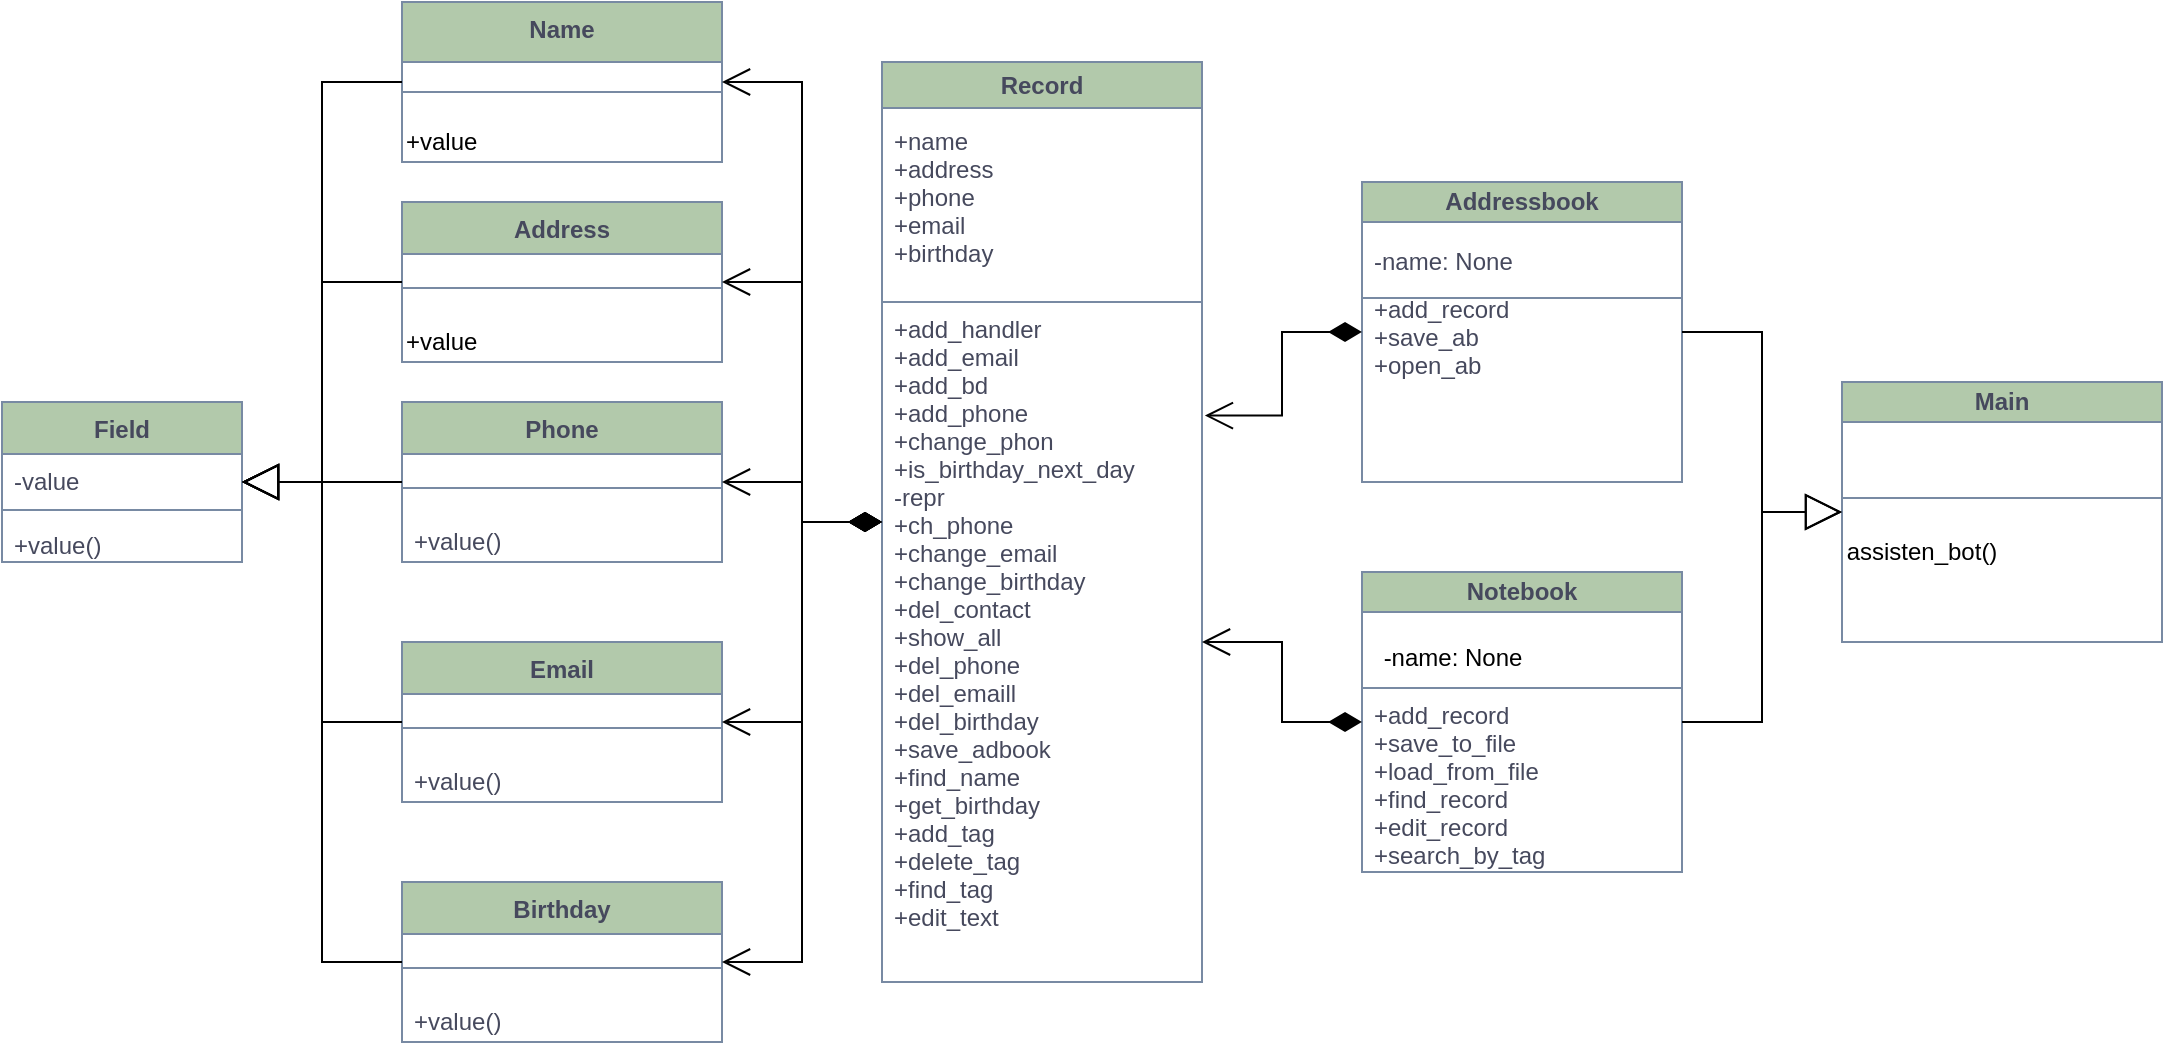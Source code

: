 <mxfile version="21.8.1" type="device">
  <diagram id="C5RBs43oDa-KdzZeNtuy" name="Page-1">
    <mxGraphModel dx="1500" dy="809" grid="1" gridSize="10" guides="1" tooltips="1" connect="1" arrows="1" fold="1" page="1" pageScale="1" pageWidth="827" pageHeight="1169" math="0" shadow="0">
      <root>
        <mxCell id="WIyWlLk6GJQsqaUBKTNV-0" />
        <mxCell id="WIyWlLk6GJQsqaUBKTNV-1" parent="WIyWlLk6GJQsqaUBKTNV-0" />
        <mxCell id="zkfFHV4jXpPFQw0GAbJ--0" value="Field" style="swimlane;fontStyle=1;align=center;verticalAlign=top;childLayout=stackLayout;horizontal=1;startSize=26;horizontalStack=0;resizeParent=1;resizeLast=0;collapsible=1;marginBottom=0;rounded=0;shadow=0;strokeWidth=1;labelBackgroundColor=none;fillColor=#B2C9AB;strokeColor=#788AA3;fontColor=#46495D;" parent="WIyWlLk6GJQsqaUBKTNV-1" vertex="1">
          <mxGeometry y="280" width="120" height="80" as="geometry">
            <mxRectangle x="230" y="140" width="160" height="26" as="alternateBounds" />
          </mxGeometry>
        </mxCell>
        <mxCell id="zkfFHV4jXpPFQw0GAbJ--1" value="-value" style="text;align=left;verticalAlign=top;spacingLeft=4;spacingRight=4;overflow=hidden;rotatable=0;points=[[0,0.5],[1,0.5]];portConstraint=eastwest;labelBackgroundColor=none;fontColor=#46495D;" parent="zkfFHV4jXpPFQw0GAbJ--0" vertex="1">
          <mxGeometry y="26" width="120" height="24" as="geometry" />
        </mxCell>
        <mxCell id="zkfFHV4jXpPFQw0GAbJ--4" value="" style="line;html=1;strokeWidth=1;align=left;verticalAlign=middle;spacingTop=-1;spacingLeft=3;spacingRight=3;rotatable=0;labelPosition=right;points=[];portConstraint=eastwest;labelBackgroundColor=none;fillColor=#B2C9AB;strokeColor=#788AA3;fontColor=#46495D;" parent="zkfFHV4jXpPFQw0GAbJ--0" vertex="1">
          <mxGeometry y="50" width="120" height="8" as="geometry" />
        </mxCell>
        <mxCell id="zkfFHV4jXpPFQw0GAbJ--5" value="+value()" style="text;align=left;verticalAlign=top;spacingLeft=4;spacingRight=4;overflow=hidden;rotatable=0;points=[[0,0.5],[1,0.5]];portConstraint=eastwest;labelBackgroundColor=none;fontColor=#46495D;" parent="zkfFHV4jXpPFQw0GAbJ--0" vertex="1">
          <mxGeometry y="58" width="120" height="20" as="geometry" />
        </mxCell>
        <mxCell id="udjunEwpIEM6QmHkknZA-27" value="Record" style="swimlane;whiteSpace=wrap;html=1;labelBackgroundColor=none;fillColor=#B2C9AB;strokeColor=#788AA3;fontColor=#46495D;" parent="WIyWlLk6GJQsqaUBKTNV-1" vertex="1">
          <mxGeometry x="440" y="110" width="160" height="460" as="geometry" />
        </mxCell>
        <mxCell id="udjunEwpIEM6QmHkknZA-32" value="+name&#xa;+address&#xa;+phone&#xa;+email&#xa;+birthday" style="text;align=left;verticalAlign=top;spacingLeft=4;spacingRight=4;overflow=hidden;rotatable=0;points=[[0,0.5],[1,0.5]];portConstraint=eastwest;labelBackgroundColor=none;fontColor=#46495D;" parent="udjunEwpIEM6QmHkknZA-27" vertex="1">
          <mxGeometry y="26" width="160" height="84" as="geometry" />
        </mxCell>
        <mxCell id="udjunEwpIEM6QmHkknZA-34" value="+add_handler&#xa;+add_email&#xa;+add_bd&#xa;+add_phone&#xa;+change_phon&#xa;+is_birthday_next_day&#xa;-repr&#xa;+ch_phone&#xa;+change_email&#xa;+change_birthday&#xa;+del_contact&#xa;+show_all&#xa;+del_phone&#xa;+del_emaill&#xa;+del_birthday&#xa;+save_adbook&#xa;+find_name&#xa;+get_birthday&#xa;+add_tag&#xa;+delete_tag&#xa;+find_tag&#xa;+edit_text" style="text;align=left;verticalAlign=top;spacingLeft=4;spacingRight=4;overflow=hidden;rotatable=0;points=[[0,0.5],[1,0.5]];portConstraint=eastwest;labelBackgroundColor=none;fontColor=#46495D;" parent="udjunEwpIEM6QmHkknZA-27" vertex="1">
          <mxGeometry y="120" width="160" height="340" as="geometry" />
        </mxCell>
        <mxCell id="udjunEwpIEM6QmHkknZA-33" value="" style="endArrow=none;html=1;rounded=0;labelBackgroundColor=none;fontColor=default;strokeColor=#788AA3;" parent="udjunEwpIEM6QmHkknZA-27" edge="1">
          <mxGeometry width="50" height="50" relative="1" as="geometry">
            <mxPoint y="120" as="sourcePoint" />
            <mxPoint x="160" y="120" as="targetPoint" />
          </mxGeometry>
        </mxCell>
        <mxCell id="udjunEwpIEM6QmHkknZA-35" value="Addressbook" style="swimlane;whiteSpace=wrap;html=1;startSize=20;labelBackgroundColor=none;fillColor=#B2C9AB;strokeColor=#788AA3;fontColor=#46495D;" parent="WIyWlLk6GJQsqaUBKTNV-1" vertex="1">
          <mxGeometry x="680" y="170" width="160" height="150" as="geometry" />
        </mxCell>
        <mxCell id="udjunEwpIEM6QmHkknZA-36" value="-name: None&#xa;" style="text;align=left;verticalAlign=top;spacingLeft=4;spacingRight=4;overflow=hidden;rotatable=0;points=[[0,0.5],[1,0.5]];portConstraint=eastwest;labelBackgroundColor=none;fontColor=#46495D;" parent="udjunEwpIEM6QmHkknZA-35" vertex="1">
          <mxGeometry y="26" width="160" height="24" as="geometry" />
        </mxCell>
        <mxCell id="udjunEwpIEM6QmHkknZA-40" value="" style="endArrow=none;html=1;rounded=0;labelBackgroundColor=none;fontColor=default;strokeColor=#788AA3;" parent="udjunEwpIEM6QmHkknZA-35" source="udjunEwpIEM6QmHkknZA-37" edge="1">
          <mxGeometry width="50" height="50" relative="1" as="geometry">
            <mxPoint y="60" as="sourcePoint" />
            <mxPoint x="160" y="60" as="targetPoint" />
          </mxGeometry>
        </mxCell>
        <mxCell id="udjunEwpIEM6QmHkknZA-37" value="+add_record&#xa;+save_ab&#xa;+open_ab" style="text;align=left;verticalAlign=top;spacingLeft=4;spacingRight=4;overflow=hidden;rotatable=0;points=[[0,0.5],[1,0.5]];portConstraint=eastwest;labelBackgroundColor=none;fontColor=#46495D;" parent="udjunEwpIEM6QmHkknZA-35" vertex="1">
          <mxGeometry y="50" width="160" height="50" as="geometry" />
        </mxCell>
        <mxCell id="udjunEwpIEM6QmHkknZA-57" value="" style="endArrow=none;html=1;rounded=0;labelBackgroundColor=none;fontColor=default;strokeColor=#788AA3;" parent="udjunEwpIEM6QmHkknZA-35" edge="1">
          <mxGeometry width="50" height="50" relative="1" as="geometry">
            <mxPoint y="58" as="sourcePoint" />
            <mxPoint x="160" y="58" as="targetPoint" />
          </mxGeometry>
        </mxCell>
        <mxCell id="udjunEwpIEM6QmHkknZA-59" value="Phone" style="swimlane;fontStyle=1;align=center;verticalAlign=top;childLayout=stackLayout;horizontal=1;startSize=26;horizontalStack=0;resizeParent=1;resizeParentMax=0;resizeLast=0;collapsible=1;marginBottom=0;whiteSpace=wrap;html=1;labelBackgroundColor=none;fillColor=#B2C9AB;strokeColor=#788AA3;fontColor=#46495D;" parent="WIyWlLk6GJQsqaUBKTNV-1" vertex="1">
          <mxGeometry x="200" y="280" width="160" height="80" as="geometry">
            <mxRectangle x="200" y="280" width="80" height="30" as="alternateBounds" />
          </mxGeometry>
        </mxCell>
        <mxCell id="udjunEwpIEM6QmHkknZA-61" value="" style="line;strokeWidth=1;fillColor=none;align=left;verticalAlign=middle;spacingTop=-1;spacingLeft=3;spacingRight=3;rotatable=0;labelPosition=right;points=[];portConstraint=eastwest;labelBackgroundColor=none;strokeColor=#788AA3;fontColor=#46495D;" parent="udjunEwpIEM6QmHkknZA-59" vertex="1">
          <mxGeometry y="26" width="160" height="34" as="geometry" />
        </mxCell>
        <mxCell id="udjunEwpIEM6QmHkknZA-62" value="+value()" style="text;strokeColor=none;fillColor=none;align=left;verticalAlign=middle;spacingLeft=4;spacingRight=4;overflow=hidden;rotatable=0;points=[[0,0.5],[1,0.5]];portConstraint=eastwest;whiteSpace=wrap;html=1;labelBackgroundColor=none;fontColor=#46495D;" parent="udjunEwpIEM6QmHkknZA-59" vertex="1">
          <mxGeometry y="60" width="160" height="20" as="geometry" />
        </mxCell>
        <mxCell id="udjunEwpIEM6QmHkknZA-63" value="Name" style="swimlane;fontStyle=1;align=center;verticalAlign=top;childLayout=stackLayout;horizontal=1;startSize=30;horizontalStack=0;resizeParent=1;resizeParentMax=0;resizeLast=0;collapsible=1;marginBottom=0;whiteSpace=wrap;html=1;labelBackgroundColor=none;fillColor=#B2C9AB;strokeColor=#788AA3;fontColor=#46495D;" parent="WIyWlLk6GJQsqaUBKTNV-1" vertex="1">
          <mxGeometry x="200" y="80" width="160" height="80" as="geometry">
            <mxRectangle x="200" y="80" width="70" height="30" as="alternateBounds" />
          </mxGeometry>
        </mxCell>
        <mxCell id="udjunEwpIEM6QmHkknZA-64" value="" style="line;strokeWidth=1;fillColor=none;align=left;verticalAlign=middle;spacingTop=-1;spacingLeft=3;spacingRight=3;rotatable=0;labelPosition=right;points=[];portConstraint=eastwest;labelBackgroundColor=none;strokeColor=#788AA3;fontColor=#46495D;" parent="udjunEwpIEM6QmHkknZA-63" vertex="1">
          <mxGeometry y="30" width="160" height="30" as="geometry" />
        </mxCell>
        <mxCell id="UkalB_5gTO4nYqThy7-P-4" value="+value&lt;br&gt;" style="text;whiteSpace=wrap;verticalAlign=middle;labelBackgroundColor=none;fontColor=default;html=1;horizontal=1;" vertex="1" parent="udjunEwpIEM6QmHkknZA-63">
          <mxGeometry y="60" width="160" height="20" as="geometry" />
        </mxCell>
        <mxCell id="udjunEwpIEM6QmHkknZA-66" value="Address" style="swimlane;fontStyle=1;align=center;verticalAlign=top;childLayout=stackLayout;horizontal=1;startSize=26;horizontalStack=0;resizeParent=1;resizeParentMax=0;resizeLast=0;collapsible=1;marginBottom=0;whiteSpace=wrap;html=1;labelBackgroundColor=none;fillColor=#B2C9AB;strokeColor=#788AA3;fontColor=#46495D;" parent="WIyWlLk6GJQsqaUBKTNV-1" vertex="1">
          <mxGeometry x="200" y="180" width="160" height="80" as="geometry">
            <mxRectangle x="200" y="180" width="90" height="30" as="alternateBounds" />
          </mxGeometry>
        </mxCell>
        <mxCell id="udjunEwpIEM6QmHkknZA-67" value="" style="line;strokeWidth=1;fillColor=none;align=left;verticalAlign=middle;spacingTop=-1;spacingLeft=3;spacingRight=3;rotatable=0;labelPosition=right;points=[];portConstraint=eastwest;labelBackgroundColor=none;strokeColor=#788AA3;fontColor=#46495D;" parent="udjunEwpIEM6QmHkknZA-66" vertex="1">
          <mxGeometry y="26" width="160" height="34" as="geometry" />
        </mxCell>
        <mxCell id="UkalB_5gTO4nYqThy7-P-13" value="+value&lt;br&gt;" style="text;whiteSpace=wrap;verticalAlign=middle;labelBackgroundColor=none;fontColor=default;html=1;horizontal=1;" vertex="1" parent="udjunEwpIEM6QmHkknZA-66">
          <mxGeometry y="60" width="160" height="20" as="geometry" />
        </mxCell>
        <mxCell id="udjunEwpIEM6QmHkknZA-74" value="Email" style="swimlane;fontStyle=1;align=center;verticalAlign=top;childLayout=stackLayout;horizontal=1;startSize=26;horizontalStack=0;resizeParent=1;resizeParentMax=0;resizeLast=0;collapsible=1;marginBottom=0;whiteSpace=wrap;html=1;labelBackgroundColor=none;fillColor=#B2C9AB;strokeColor=#788AA3;fontColor=#46495D;" parent="WIyWlLk6GJQsqaUBKTNV-1" vertex="1">
          <mxGeometry x="200" y="400" width="160" height="80" as="geometry">
            <mxRectangle x="200" y="400" width="70" height="30" as="alternateBounds" />
          </mxGeometry>
        </mxCell>
        <mxCell id="udjunEwpIEM6QmHkknZA-75" value="" style="line;strokeWidth=1;fillColor=none;align=left;verticalAlign=middle;spacingTop=-1;spacingLeft=3;spacingRight=3;rotatable=0;labelPosition=right;points=[];portConstraint=eastwest;labelBackgroundColor=none;strokeColor=#788AA3;fontColor=#46495D;" parent="udjunEwpIEM6QmHkknZA-74" vertex="1">
          <mxGeometry y="26" width="160" height="34" as="geometry" />
        </mxCell>
        <mxCell id="udjunEwpIEM6QmHkknZA-76" value="+value()" style="text;strokeColor=none;fillColor=none;align=left;verticalAlign=middle;spacingLeft=4;spacingRight=4;overflow=hidden;rotatable=0;points=[[0,0.5],[1,0.5]];portConstraint=eastwest;whiteSpace=wrap;html=1;labelBackgroundColor=none;fontColor=#46495D;" parent="udjunEwpIEM6QmHkknZA-74" vertex="1">
          <mxGeometry y="60" width="160" height="20" as="geometry" />
        </mxCell>
        <mxCell id="udjunEwpIEM6QmHkknZA-77" value="Birthday" style="swimlane;fontStyle=1;align=center;verticalAlign=top;childLayout=stackLayout;horizontal=1;startSize=26;horizontalStack=0;resizeParent=1;resizeParentMax=0;resizeLast=0;collapsible=1;marginBottom=0;whiteSpace=wrap;html=1;labelBackgroundColor=none;fillColor=#B2C9AB;strokeColor=#788AA3;fontColor=#46495D;" parent="WIyWlLk6GJQsqaUBKTNV-1" vertex="1">
          <mxGeometry x="200" y="520" width="160" height="80" as="geometry">
            <mxRectangle x="200" y="520" width="90" height="30" as="alternateBounds" />
          </mxGeometry>
        </mxCell>
        <mxCell id="udjunEwpIEM6QmHkknZA-78" value="" style="line;strokeWidth=1;fillColor=none;align=left;verticalAlign=middle;spacingTop=-1;spacingLeft=3;spacingRight=3;rotatable=0;labelPosition=right;points=[];portConstraint=eastwest;labelBackgroundColor=none;strokeColor=#788AA3;fontColor=#46495D;" parent="udjunEwpIEM6QmHkknZA-77" vertex="1">
          <mxGeometry y="26" width="160" height="34" as="geometry" />
        </mxCell>
        <mxCell id="udjunEwpIEM6QmHkknZA-79" value="+value()" style="text;strokeColor=none;fillColor=none;align=left;verticalAlign=middle;spacingLeft=4;spacingRight=4;overflow=hidden;rotatable=0;points=[[0,0.5],[1,0.5]];portConstraint=eastwest;whiteSpace=wrap;html=1;labelBackgroundColor=none;fontColor=#46495D;" parent="udjunEwpIEM6QmHkknZA-77" vertex="1">
          <mxGeometry y="60" width="160" height="20" as="geometry" />
        </mxCell>
        <mxCell id="udjunEwpIEM6QmHkknZA-86" value="Notebook" style="swimlane;whiteSpace=wrap;html=1;startSize=20;labelBackgroundColor=none;fillColor=#B2C9AB;strokeColor=#788AA3;fontColor=#46495D;" parent="WIyWlLk6GJQsqaUBKTNV-1" vertex="1">
          <mxGeometry x="680" y="365" width="160" height="150" as="geometry" />
        </mxCell>
        <mxCell id="udjunEwpIEM6QmHkknZA-88" value="" style="endArrow=none;html=1;rounded=0;labelBackgroundColor=none;fontColor=default;strokeColor=#788AA3;" parent="udjunEwpIEM6QmHkknZA-86" edge="1">
          <mxGeometry width="50" height="50" relative="1" as="geometry">
            <mxPoint x="160" y="60.0" as="sourcePoint" />
            <mxPoint x="160" y="60" as="targetPoint" />
          </mxGeometry>
        </mxCell>
        <mxCell id="udjunEwpIEM6QmHkknZA-90" value="" style="endArrow=none;html=1;rounded=0;labelBackgroundColor=none;fontColor=default;strokeColor=#788AA3;" parent="udjunEwpIEM6QmHkknZA-86" edge="1">
          <mxGeometry width="50" height="50" relative="1" as="geometry">
            <mxPoint y="58" as="sourcePoint" />
            <mxPoint x="160" y="58" as="targetPoint" />
          </mxGeometry>
        </mxCell>
        <mxCell id="UkalB_5gTO4nYqThy7-P-27" value="-name: None&lt;br&gt;" style="text;html=1;align=center;verticalAlign=middle;resizable=0;points=[];autosize=1;strokeColor=none;fillColor=none;" vertex="1" parent="udjunEwpIEM6QmHkknZA-86">
          <mxGeometry y="28" width="90" height="30" as="geometry" />
        </mxCell>
        <mxCell id="UkalB_5gTO4nYqThy7-P-31" value="+add_record&#xa;+save_to_file&#xa;+load_from_file&#xa;+find_record&#xa;+edit_record&#xa;+search_by_tag" style="text;align=left;verticalAlign=top;spacingLeft=4;spacingRight=4;overflow=hidden;rotatable=0;points=[[0,0.5],[1,0.5]];portConstraint=eastwest;labelBackgroundColor=none;fontColor=#46495D;" vertex="1" parent="udjunEwpIEM6QmHkknZA-86">
          <mxGeometry y="58" width="160" height="102" as="geometry" />
        </mxCell>
        <mxCell id="udjunEwpIEM6QmHkknZA-91" value="Main" style="swimlane;whiteSpace=wrap;html=1;startSize=20;labelBackgroundColor=none;fillColor=#B2C9AB;strokeColor=#788AA3;fontColor=#46495D;" parent="WIyWlLk6GJQsqaUBKTNV-1" vertex="1">
          <mxGeometry x="920" y="270" width="160" height="130" as="geometry" />
        </mxCell>
        <mxCell id="udjunEwpIEM6QmHkknZA-92" value="" style="endArrow=none;html=1;rounded=0;labelBackgroundColor=none;fontColor=default;strokeColor=#788AA3;" parent="udjunEwpIEM6QmHkknZA-91" edge="1">
          <mxGeometry width="50" height="50" relative="1" as="geometry">
            <mxPoint x="160" y="60.0" as="sourcePoint" />
            <mxPoint x="160" y="60" as="targetPoint" />
          </mxGeometry>
        </mxCell>
        <mxCell id="udjunEwpIEM6QmHkknZA-93" value="" style="endArrow=none;html=1;rounded=0;labelBackgroundColor=none;fontColor=default;strokeColor=#788AA3;" parent="udjunEwpIEM6QmHkknZA-91" edge="1">
          <mxGeometry width="50" height="50" relative="1" as="geometry">
            <mxPoint y="58" as="sourcePoint" />
            <mxPoint x="160" y="58" as="targetPoint" />
          </mxGeometry>
        </mxCell>
        <mxCell id="UkalB_5gTO4nYqThy7-P-2" value="assisten_bot()" style="text;strokeColor=none;align=center;fillColor=none;html=1;verticalAlign=middle;whiteSpace=wrap;rounded=0;" vertex="1" parent="udjunEwpIEM6QmHkknZA-91">
          <mxGeometry x="10" y="70" width="60" height="30" as="geometry" />
        </mxCell>
        <mxCell id="UkalB_5gTO4nYqThy7-P-16" value="" style="endArrow=block;endSize=16;endFill=0;html=1;rounded=0;" edge="1" parent="WIyWlLk6GJQsqaUBKTNV-1" source="udjunEwpIEM6QmHkknZA-59" target="zkfFHV4jXpPFQw0GAbJ--0">
          <mxGeometry width="160" relative="1" as="geometry">
            <mxPoint x="330" y="360" as="sourcePoint" />
            <mxPoint x="490" y="360" as="targetPoint" />
            <Array as="points">
              <mxPoint x="160" y="320" />
            </Array>
          </mxGeometry>
        </mxCell>
        <mxCell id="UkalB_5gTO4nYqThy7-P-17" value="" style="endArrow=block;endSize=16;endFill=0;html=1;rounded=0;" edge="1" parent="WIyWlLk6GJQsqaUBKTNV-1" source="udjunEwpIEM6QmHkknZA-66" target="zkfFHV4jXpPFQw0GAbJ--0">
          <mxGeometry width="160" relative="1" as="geometry">
            <mxPoint x="190" y="260" as="sourcePoint" />
            <mxPoint x="350" y="260" as="targetPoint" />
            <Array as="points">
              <mxPoint x="160" y="220" />
              <mxPoint x="160" y="320" />
            </Array>
          </mxGeometry>
        </mxCell>
        <mxCell id="UkalB_5gTO4nYqThy7-P-18" value="" style="endArrow=block;endSize=16;endFill=0;html=1;rounded=0;" edge="1" parent="WIyWlLk6GJQsqaUBKTNV-1" source="udjunEwpIEM6QmHkknZA-74" target="zkfFHV4jXpPFQw0GAbJ--0">
          <mxGeometry width="160" relative="1" as="geometry">
            <mxPoint x="190" y="310" as="sourcePoint" />
            <mxPoint x="350" y="310" as="targetPoint" />
            <Array as="points">
              <mxPoint x="160" y="440" />
              <mxPoint x="160" y="320" />
            </Array>
            <mxPoint as="offset" />
          </mxGeometry>
        </mxCell>
        <mxCell id="UkalB_5gTO4nYqThy7-P-19" value="" style="endArrow=block;endSize=16;endFill=0;html=1;rounded=0;" edge="1" parent="WIyWlLk6GJQsqaUBKTNV-1" source="udjunEwpIEM6QmHkknZA-77" target="zkfFHV4jXpPFQw0GAbJ--0">
          <mxGeometry width="160" relative="1" as="geometry">
            <mxPoint x="150" y="470" as="sourcePoint" />
            <mxPoint x="90" y="390" as="targetPoint" />
            <Array as="points">
              <mxPoint x="160" y="560" />
              <mxPoint x="160" y="320" />
            </Array>
          </mxGeometry>
        </mxCell>
        <mxCell id="UkalB_5gTO4nYqThy7-P-20" value="" style="endArrow=block;endSize=16;endFill=0;html=1;rounded=0;" edge="1" parent="WIyWlLk6GJQsqaUBKTNV-1" source="udjunEwpIEM6QmHkknZA-63" target="zkfFHV4jXpPFQw0GAbJ--0">
          <mxGeometry width="160" relative="1" as="geometry">
            <mxPoint x="150" y="240" as="sourcePoint" />
            <mxPoint x="310" y="240" as="targetPoint" />
            <Array as="points">
              <mxPoint x="160" y="120" />
              <mxPoint x="160" y="320" />
            </Array>
          </mxGeometry>
        </mxCell>
        <mxCell id="UkalB_5gTO4nYqThy7-P-21" value="" style="endArrow=open;html=1;endSize=12;startArrow=diamondThin;startSize=14;startFill=1;edgeStyle=orthogonalEdgeStyle;align=left;verticalAlign=bottom;rounded=0;" edge="1" parent="WIyWlLk6GJQsqaUBKTNV-1" source="udjunEwpIEM6QmHkknZA-27" target="udjunEwpIEM6QmHkknZA-77">
          <mxGeometry x="-1" y="3" relative="1" as="geometry">
            <mxPoint x="350" y="390" as="sourcePoint" />
            <mxPoint x="510" y="390" as="targetPoint" />
          </mxGeometry>
        </mxCell>
        <mxCell id="UkalB_5gTO4nYqThy7-P-22" value="" style="endArrow=open;html=1;endSize=12;startArrow=diamondThin;startSize=14;startFill=1;edgeStyle=orthogonalEdgeStyle;align=left;verticalAlign=bottom;rounded=0;" edge="1" parent="WIyWlLk6GJQsqaUBKTNV-1" source="udjunEwpIEM6QmHkknZA-27" target="udjunEwpIEM6QmHkknZA-74">
          <mxGeometry x="-1" y="3" relative="1" as="geometry">
            <mxPoint x="350" y="390" as="sourcePoint" />
            <mxPoint x="510" y="390" as="targetPoint" />
          </mxGeometry>
        </mxCell>
        <mxCell id="UkalB_5gTO4nYqThy7-P-23" value="" style="endArrow=open;html=1;endSize=12;startArrow=diamondThin;startSize=14;startFill=1;edgeStyle=orthogonalEdgeStyle;align=left;verticalAlign=bottom;rounded=0;" edge="1" parent="WIyWlLk6GJQsqaUBKTNV-1" source="udjunEwpIEM6QmHkknZA-27" target="udjunEwpIEM6QmHkknZA-59">
          <mxGeometry x="-1" y="3" relative="1" as="geometry">
            <mxPoint x="350" y="390" as="sourcePoint" />
            <mxPoint x="510" y="390" as="targetPoint" />
          </mxGeometry>
        </mxCell>
        <mxCell id="UkalB_5gTO4nYqThy7-P-24" value="" style="endArrow=open;html=1;endSize=12;startArrow=diamondThin;startSize=14;startFill=1;edgeStyle=orthogonalEdgeStyle;align=left;verticalAlign=bottom;rounded=0;" edge="1" parent="WIyWlLk6GJQsqaUBKTNV-1" source="udjunEwpIEM6QmHkknZA-27" target="udjunEwpIEM6QmHkknZA-66">
          <mxGeometry x="-1" y="3" relative="1" as="geometry">
            <mxPoint x="340" y="330" as="sourcePoint" />
            <mxPoint x="500" y="330" as="targetPoint" />
          </mxGeometry>
        </mxCell>
        <mxCell id="UkalB_5gTO4nYqThy7-P-25" value="" style="endArrow=open;html=1;endSize=12;startArrow=diamondThin;startSize=14;startFill=1;edgeStyle=orthogonalEdgeStyle;align=left;verticalAlign=bottom;rounded=0;" edge="1" parent="WIyWlLk6GJQsqaUBKTNV-1" source="udjunEwpIEM6QmHkknZA-27" target="udjunEwpIEM6QmHkknZA-63">
          <mxGeometry x="-1" y="3" relative="1" as="geometry">
            <mxPoint x="340" y="330" as="sourcePoint" />
            <mxPoint x="500" y="330" as="targetPoint" />
            <Array as="points">
              <mxPoint x="400" y="340" />
              <mxPoint x="400" y="120" />
            </Array>
          </mxGeometry>
        </mxCell>
        <mxCell id="UkalB_5gTO4nYqThy7-P-32" value="" style="endArrow=open;html=1;endSize=12;startArrow=diamondThin;startSize=14;startFill=1;edgeStyle=orthogonalEdgeStyle;align=left;verticalAlign=bottom;rounded=0;entryX=1.009;entryY=0.167;entryDx=0;entryDy=0;entryPerimeter=0;" edge="1" parent="WIyWlLk6GJQsqaUBKTNV-1" source="udjunEwpIEM6QmHkknZA-35" target="udjunEwpIEM6QmHkknZA-34">
          <mxGeometry x="-1" y="3" relative="1" as="geometry">
            <mxPoint x="570" y="340" as="sourcePoint" />
            <mxPoint x="730" y="340" as="targetPoint" />
          </mxGeometry>
        </mxCell>
        <mxCell id="UkalB_5gTO4nYqThy7-P-33" value="" style="endArrow=open;html=1;endSize=12;startArrow=diamondThin;startSize=14;startFill=1;edgeStyle=orthogonalEdgeStyle;align=left;verticalAlign=bottom;rounded=0;" edge="1" parent="WIyWlLk6GJQsqaUBKTNV-1" source="udjunEwpIEM6QmHkknZA-86" target="udjunEwpIEM6QmHkknZA-34">
          <mxGeometry x="-1" y="3" relative="1" as="geometry">
            <mxPoint x="570" y="340" as="sourcePoint" />
            <mxPoint x="730" y="340" as="targetPoint" />
          </mxGeometry>
        </mxCell>
        <mxCell id="UkalB_5gTO4nYqThy7-P-34" value="" style="endArrow=block;endSize=16;endFill=0;html=1;rounded=0;" edge="1" parent="WIyWlLk6GJQsqaUBKTNV-1" source="udjunEwpIEM6QmHkknZA-35" target="udjunEwpIEM6QmHkknZA-91">
          <mxGeometry x="0.003" width="160" relative="1" as="geometry">
            <mxPoint x="610" y="370" as="sourcePoint" />
            <mxPoint x="770" y="370" as="targetPoint" />
            <Array as="points">
              <mxPoint x="880" y="245" />
              <mxPoint x="880" y="335" />
            </Array>
            <mxPoint as="offset" />
          </mxGeometry>
        </mxCell>
        <mxCell id="UkalB_5gTO4nYqThy7-P-35" value="" style="endArrow=block;endSize=16;endFill=0;html=1;rounded=0;" edge="1" parent="WIyWlLk6GJQsqaUBKTNV-1" source="udjunEwpIEM6QmHkknZA-86" target="udjunEwpIEM6QmHkknZA-91">
          <mxGeometry width="160" relative="1" as="geometry">
            <mxPoint x="610" y="370" as="sourcePoint" />
            <mxPoint x="770" y="370" as="targetPoint" />
            <Array as="points">
              <mxPoint x="880" y="440" />
              <mxPoint x="880" y="335" />
            </Array>
          </mxGeometry>
        </mxCell>
      </root>
    </mxGraphModel>
  </diagram>
</mxfile>
